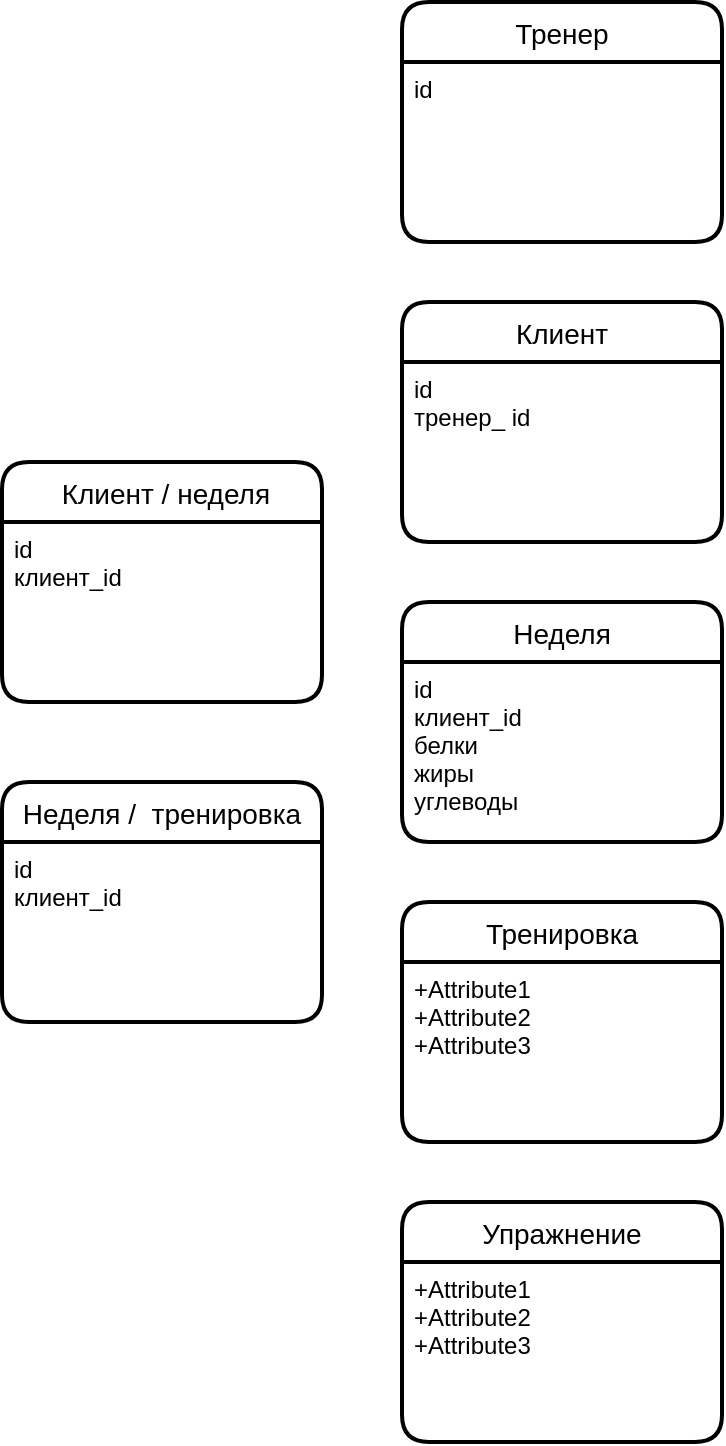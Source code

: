 <mxfile version="20.5.1" type="github">
  <diagram id="R2lEEEUBdFMjLlhIrx00" name="Page-1">
    <mxGraphModel dx="780" dy="605" grid="1" gridSize="10" guides="1" tooltips="1" connect="1" arrows="1" fold="1" page="1" pageScale="1" pageWidth="850" pageHeight="1100" math="0" shadow="0" extFonts="Permanent Marker^https://fonts.googleapis.com/css?family=Permanent+Marker">
      <root>
        <mxCell id="0" />
        <mxCell id="1" parent="0" />
        <mxCell id="WvGkUx12fN6-GQ40ByEk-1" value="Тренер" style="swimlane;childLayout=stackLayout;horizontal=1;startSize=30;horizontalStack=0;rounded=1;fontSize=14;fontStyle=0;strokeWidth=2;resizeParent=0;resizeLast=1;shadow=0;dashed=0;align=center;" vertex="1" parent="1">
          <mxGeometry x="430" y="110" width="160" height="120" as="geometry" />
        </mxCell>
        <mxCell id="WvGkUx12fN6-GQ40ByEk-2" value="id" style="align=left;strokeColor=none;fillColor=none;spacingLeft=4;fontSize=12;verticalAlign=top;resizable=0;rotatable=0;part=1;" vertex="1" parent="WvGkUx12fN6-GQ40ByEk-1">
          <mxGeometry y="30" width="160" height="90" as="geometry" />
        </mxCell>
        <mxCell id="WvGkUx12fN6-GQ40ByEk-3" value="Клиент" style="swimlane;childLayout=stackLayout;horizontal=1;startSize=30;horizontalStack=0;rounded=1;fontSize=14;fontStyle=0;strokeWidth=2;resizeParent=0;resizeLast=1;shadow=0;dashed=0;align=center;" vertex="1" parent="1">
          <mxGeometry x="430" y="260" width="160" height="120" as="geometry" />
        </mxCell>
        <mxCell id="WvGkUx12fN6-GQ40ByEk-4" value="id&#xa;тренер_ id" style="align=left;strokeColor=none;fillColor=none;spacingLeft=4;fontSize=12;verticalAlign=top;resizable=0;rotatable=0;part=1;" vertex="1" parent="WvGkUx12fN6-GQ40ByEk-3">
          <mxGeometry y="30" width="160" height="90" as="geometry" />
        </mxCell>
        <mxCell id="WvGkUx12fN6-GQ40ByEk-6" value="Тренировка" style="swimlane;childLayout=stackLayout;horizontal=1;startSize=30;horizontalStack=0;rounded=1;fontSize=14;fontStyle=0;strokeWidth=2;resizeParent=0;resizeLast=1;shadow=0;dashed=0;align=center;" vertex="1" parent="1">
          <mxGeometry x="430" y="560" width="160" height="120" as="geometry" />
        </mxCell>
        <mxCell id="WvGkUx12fN6-GQ40ByEk-7" value="+Attribute1&#xa;+Attribute2&#xa;+Attribute3" style="align=left;strokeColor=none;fillColor=none;spacingLeft=4;fontSize=12;verticalAlign=top;resizable=0;rotatable=0;part=1;" vertex="1" parent="WvGkUx12fN6-GQ40ByEk-6">
          <mxGeometry y="30" width="160" height="90" as="geometry" />
        </mxCell>
        <mxCell id="WvGkUx12fN6-GQ40ByEk-8" value="Неделя" style="swimlane;childLayout=stackLayout;horizontal=1;startSize=30;horizontalStack=0;rounded=1;fontSize=14;fontStyle=0;strokeWidth=2;resizeParent=0;resizeLast=1;shadow=0;dashed=0;align=center;" vertex="1" parent="1">
          <mxGeometry x="430" y="410" width="160" height="120" as="geometry" />
        </mxCell>
        <mxCell id="WvGkUx12fN6-GQ40ByEk-9" value="id&#xa;клиент_id&#xa;белки&#xa;жиры &#xa;углеводы&#xa;" style="align=left;strokeColor=none;fillColor=none;spacingLeft=4;fontSize=12;verticalAlign=top;resizable=0;rotatable=0;part=1;" vertex="1" parent="WvGkUx12fN6-GQ40ByEk-8">
          <mxGeometry y="30" width="160" height="90" as="geometry" />
        </mxCell>
        <mxCell id="WvGkUx12fN6-GQ40ByEk-10" value="Упражнение" style="swimlane;childLayout=stackLayout;horizontal=1;startSize=30;horizontalStack=0;rounded=1;fontSize=14;fontStyle=0;strokeWidth=2;resizeParent=0;resizeLast=1;shadow=0;dashed=0;align=center;" vertex="1" parent="1">
          <mxGeometry x="430" y="710" width="160" height="120" as="geometry" />
        </mxCell>
        <mxCell id="WvGkUx12fN6-GQ40ByEk-11" value="+Attribute1&#xa;+Attribute2&#xa;+Attribute3" style="align=left;strokeColor=none;fillColor=none;spacingLeft=4;fontSize=12;verticalAlign=top;resizable=0;rotatable=0;part=1;" vertex="1" parent="WvGkUx12fN6-GQ40ByEk-10">
          <mxGeometry y="30" width="160" height="90" as="geometry" />
        </mxCell>
        <mxCell id="WvGkUx12fN6-GQ40ByEk-22" value=" Клиент / неделя" style="swimlane;childLayout=stackLayout;horizontal=1;startSize=30;horizontalStack=0;rounded=1;fontSize=14;fontStyle=0;strokeWidth=2;resizeParent=0;resizeLast=1;shadow=0;dashed=0;align=center;" vertex="1" parent="1">
          <mxGeometry x="230" y="340" width="160" height="120" as="geometry" />
        </mxCell>
        <mxCell id="WvGkUx12fN6-GQ40ByEk-23" value="id&#xa;клиент_id" style="align=left;strokeColor=none;fillColor=none;spacingLeft=4;fontSize=12;verticalAlign=top;resizable=0;rotatable=0;part=1;" vertex="1" parent="WvGkUx12fN6-GQ40ByEk-22">
          <mxGeometry y="30" width="160" height="90" as="geometry" />
        </mxCell>
        <mxCell id="WvGkUx12fN6-GQ40ByEk-24" value="Неделя /  тренировка" style="swimlane;childLayout=stackLayout;horizontal=1;startSize=30;horizontalStack=0;rounded=1;fontSize=14;fontStyle=0;strokeWidth=2;resizeParent=0;resizeLast=1;shadow=0;dashed=0;align=center;" vertex="1" parent="1">
          <mxGeometry x="230" y="500" width="160" height="120" as="geometry" />
        </mxCell>
        <mxCell id="WvGkUx12fN6-GQ40ByEk-25" value="id&#xa;клиент_id" style="align=left;strokeColor=none;fillColor=none;spacingLeft=4;fontSize=12;verticalAlign=top;resizable=0;rotatable=0;part=1;" vertex="1" parent="WvGkUx12fN6-GQ40ByEk-24">
          <mxGeometry y="30" width="160" height="90" as="geometry" />
        </mxCell>
      </root>
    </mxGraphModel>
  </diagram>
</mxfile>
